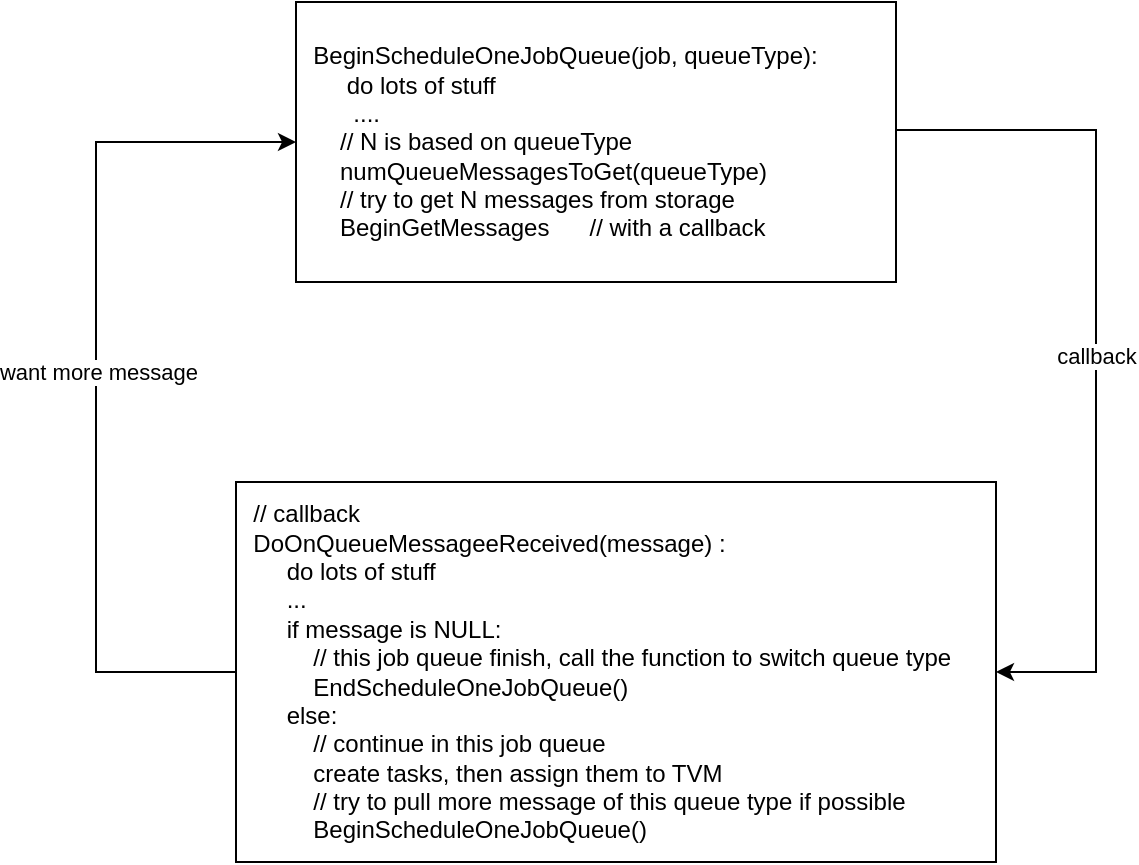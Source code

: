 <mxfile version="13.6.2" type="github">
  <diagram id="S9prKzxcYEfgRn-kXjxR" name="Page-1">
    <mxGraphModel dx="1422" dy="762" grid="1" gridSize="10" guides="1" tooltips="1" connect="1" arrows="1" fold="1" page="1" pageScale="1" pageWidth="850" pageHeight="1100" math="0" shadow="0">
      <root>
        <mxCell id="0" />
        <mxCell id="1" parent="0" />
        <mxCell id="gZy7wTxdMB85PJ2hgEh0-6" style="edgeStyle=orthogonalEdgeStyle;rounded=0;orthogonalLoop=1;jettySize=auto;html=1;entryX=1;entryY=0.5;entryDx=0;entryDy=0;exitX=1;exitY=0.457;exitDx=0;exitDy=0;exitPerimeter=0;" edge="1" parent="1" source="gZy7wTxdMB85PJ2hgEh0-1" target="gZy7wTxdMB85PJ2hgEh0-2">
          <mxGeometry relative="1" as="geometry">
            <Array as="points">
              <mxPoint x="780" y="294" />
              <mxPoint x="780" y="565" />
            </Array>
          </mxGeometry>
        </mxCell>
        <mxCell id="gZy7wTxdMB85PJ2hgEh0-7" value="callback" style="edgeLabel;html=1;align=center;verticalAlign=middle;resizable=0;points=[];" vertex="1" connectable="0" parent="gZy7wTxdMB85PJ2hgEh0-6">
          <mxGeometry x="0.009" relative="1" as="geometry">
            <mxPoint as="offset" />
          </mxGeometry>
        </mxCell>
        <mxCell id="gZy7wTxdMB85PJ2hgEh0-1" value="&amp;nbsp; BeginScheduleOneJobQueue(job, queueType):&amp;nbsp;&lt;br&gt;&amp;nbsp; &amp;nbsp; &amp;nbsp; &amp;nbsp;do lots of stuff&amp;nbsp;&lt;br&gt;&amp;nbsp; &amp;nbsp; &amp;nbsp; &amp;nbsp; ....&amp;nbsp;&lt;br&gt;&amp;nbsp; &amp;nbsp; &amp;nbsp; // N is based on queueType&lt;br&gt;&amp;nbsp; &amp;nbsp; &amp;nbsp; numQueueMessagesToGet(queueType)&lt;br&gt;&amp;nbsp; &amp;nbsp; &amp;nbsp; // try to get N messages from storage&amp;nbsp;&lt;br&gt;&amp;nbsp; &amp;nbsp; &amp;nbsp; BeginGetMessages&amp;nbsp; &amp;nbsp; &amp;nbsp; // with a callback&amp;nbsp;" style="rounded=0;whiteSpace=wrap;html=1;align=left;" vertex="1" parent="1">
          <mxGeometry x="380" y="230" width="300" height="140" as="geometry" />
        </mxCell>
        <mxCell id="gZy7wTxdMB85PJ2hgEh0-8" style="edgeStyle=orthogonalEdgeStyle;rounded=0;orthogonalLoop=1;jettySize=auto;html=1;entryX=0;entryY=0.5;entryDx=0;entryDy=0;exitX=0;exitY=0.5;exitDx=0;exitDy=0;" edge="1" parent="1" source="gZy7wTxdMB85PJ2hgEh0-2" target="gZy7wTxdMB85PJ2hgEh0-1">
          <mxGeometry relative="1" as="geometry">
            <Array as="points">
              <mxPoint x="280" y="565" />
              <mxPoint x="280" y="300" />
            </Array>
          </mxGeometry>
        </mxCell>
        <mxCell id="gZy7wTxdMB85PJ2hgEh0-9" value="want more message" style="edgeLabel;html=1;align=center;verticalAlign=middle;resizable=0;points=[];" vertex="1" connectable="0" parent="gZy7wTxdMB85PJ2hgEh0-8">
          <mxGeometry x="0.011" y="-1" relative="1" as="geometry">
            <mxPoint as="offset" />
          </mxGeometry>
        </mxCell>
        <mxCell id="gZy7wTxdMB85PJ2hgEh0-2" value="&amp;nbsp; // callback&amp;nbsp;&lt;br&gt;&amp;nbsp; DoOnQueueMessageeReceived(message) :&lt;br&gt;&amp;nbsp; &amp;nbsp; &amp;nbsp; &amp;nbsp;do lots of stuff&amp;nbsp;&lt;br&gt;&amp;nbsp; &amp;nbsp; &amp;nbsp; &amp;nbsp;...&lt;br&gt;&amp;nbsp; &amp;nbsp; &amp;nbsp; &amp;nbsp;if message is NULL:&amp;nbsp;&lt;br&gt;&amp;nbsp; &amp;nbsp; &amp;nbsp; &amp;nbsp; &amp;nbsp; &amp;nbsp;// this job queue finish, call the function to switch queue type&amp;nbsp;&lt;br&gt;&amp;nbsp; &amp;nbsp; &amp;nbsp; &amp;nbsp; &amp;nbsp; &amp;nbsp;EndScheduleOneJobQueue()&lt;br&gt;&amp;nbsp; &amp;nbsp; &amp;nbsp; &amp;nbsp;else:&amp;nbsp;&lt;br&gt;&amp;nbsp; &amp;nbsp; &amp;nbsp; &amp;nbsp; &amp;nbsp; &amp;nbsp;// continue in this job queue&amp;nbsp;&lt;br&gt;&amp;nbsp; &amp;nbsp; &amp;nbsp; &amp;nbsp; &amp;nbsp; &amp;nbsp;create tasks, then assign them to TVM&amp;nbsp;&lt;br&gt;&amp;nbsp; &amp;nbsp; &amp;nbsp; &amp;nbsp; &amp;nbsp; &amp;nbsp;// try to pull more message of this queue type if possible&amp;nbsp;&lt;br&gt;&amp;nbsp; &amp;nbsp; &amp;nbsp; &amp;nbsp; &amp;nbsp; &amp;nbsp;BeginScheduleOneJobQueue()&amp;nbsp; &amp;nbsp; &amp;nbsp;" style="rounded=0;whiteSpace=wrap;html=1;align=left;" vertex="1" parent="1">
          <mxGeometry x="350" y="470" width="380" height="190" as="geometry" />
        </mxCell>
      </root>
    </mxGraphModel>
  </diagram>
</mxfile>
